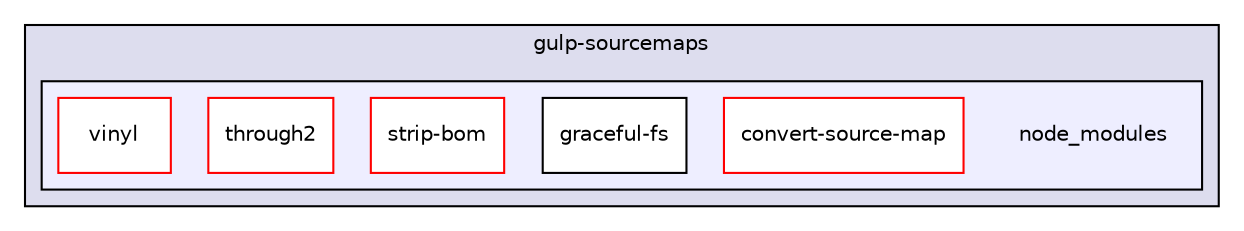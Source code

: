 digraph "gulp-src/node_modules/gulp-sourcemaps/node_modules" {
  compound=true
  node [ fontsize="10", fontname="Helvetica"];
  edge [ labelfontsize="10", labelfontname="Helvetica"];
  subgraph clusterdir_79be98b843d7ce361fe449b2994a6503 {
    graph [ bgcolor="#ddddee", pencolor="black", label="gulp-sourcemaps" fontname="Helvetica", fontsize="10", URL="dir_79be98b843d7ce361fe449b2994a6503.html"]
  subgraph clusterdir_2bbc6d33c0388a624016d692d8ef47a9 {
    graph [ bgcolor="#eeeeff", pencolor="black", label="" URL="dir_2bbc6d33c0388a624016d692d8ef47a9.html"];
    dir_2bbc6d33c0388a624016d692d8ef47a9 [shape=plaintext label="node_modules"];
    dir_b3942eeed19fa16601ae9f674e404dce [shape=box label="convert-source-map" color="red" fillcolor="white" style="filled" URL="dir_b3942eeed19fa16601ae9f674e404dce.html"];
    dir_9a27f8aea7479374e658aa55b7d6a06e [shape=box label="graceful-fs" color="black" fillcolor="white" style="filled" URL="dir_9a27f8aea7479374e658aa55b7d6a06e.html"];
    dir_cfe2d9b55e031ee14cd904bb18d309cc [shape=box label="strip-bom" color="red" fillcolor="white" style="filled" URL="dir_cfe2d9b55e031ee14cd904bb18d309cc.html"];
    dir_dacee2f1fdc9ee9f06d2886619a20396 [shape=box label="through2" color="red" fillcolor="white" style="filled" URL="dir_dacee2f1fdc9ee9f06d2886619a20396.html"];
    dir_eeed6ec71bf0d36be7f47b1ec680aaac [shape=box label="vinyl" color="red" fillcolor="white" style="filled" URL="dir_eeed6ec71bf0d36be7f47b1ec680aaac.html"];
  }
  }
}

